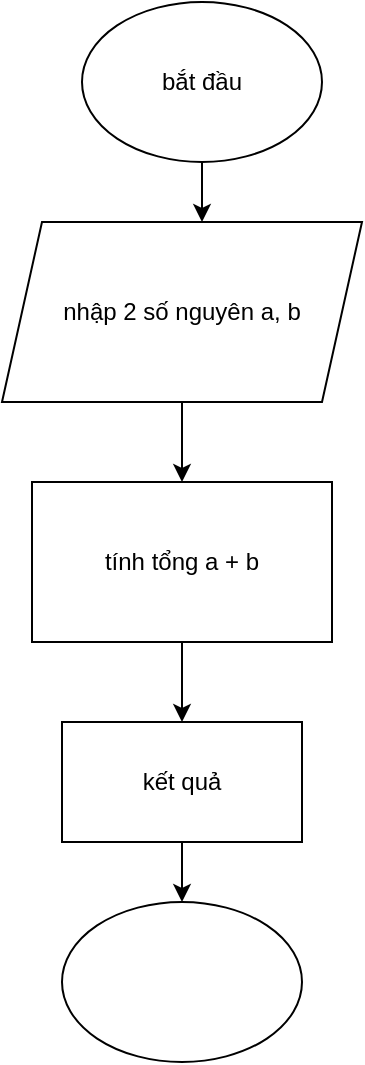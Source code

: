 <mxfile version="28.2.7">
  <diagram name="Trang-1" id="n2l8kIQzBQYOINg-zM32">
    <mxGraphModel dx="1042" dy="692" grid="1" gridSize="10" guides="1" tooltips="1" connect="1" arrows="1" fold="1" page="1" pageScale="1" pageWidth="827" pageHeight="1169" math="0" shadow="0">
      <root>
        <mxCell id="xhvXuannrQBQO4RMrvDz-0" />
        <mxCell id="xhvXuannrQBQO4RMrvDz-1" parent="xhvXuannrQBQO4RMrvDz-0" />
        <mxCell id="QgWrlgiO3IHt8RUZaehN-0" value="bắt đầu" style="ellipse;whiteSpace=wrap;html=1;" vertex="1" parent="xhvXuannrQBQO4RMrvDz-1">
          <mxGeometry x="320" y="20" width="120" height="80" as="geometry" />
        </mxCell>
        <mxCell id="QgWrlgiO3IHt8RUZaehN-1" value="" style="endArrow=classic;html=1;rounded=0;exitX=0.5;exitY=1;exitDx=0;exitDy=0;" edge="1" parent="xhvXuannrQBQO4RMrvDz-1" source="QgWrlgiO3IHt8RUZaehN-0">
          <mxGeometry width="50" height="50" relative="1" as="geometry">
            <mxPoint x="390" y="380" as="sourcePoint" />
            <mxPoint x="380" y="130" as="targetPoint" />
          </mxGeometry>
        </mxCell>
        <mxCell id="QgWrlgiO3IHt8RUZaehN-3" style="edgeStyle=orthogonalEdgeStyle;rounded=0;orthogonalLoop=1;jettySize=auto;html=1;exitX=0.5;exitY=1;exitDx=0;exitDy=0;" edge="1" parent="xhvXuannrQBQO4RMrvDz-1" source="QgWrlgiO3IHt8RUZaehN-2">
          <mxGeometry relative="1" as="geometry">
            <mxPoint x="370" y="260" as="targetPoint" />
          </mxGeometry>
        </mxCell>
        <mxCell id="QgWrlgiO3IHt8RUZaehN-2" value="nhập 2 số nguyên a, b" style="shape=parallelogram;perimeter=parallelogramPerimeter;whiteSpace=wrap;html=1;fixedSize=1;" vertex="1" parent="xhvXuannrQBQO4RMrvDz-1">
          <mxGeometry x="280" y="130" width="180" height="90" as="geometry" />
        </mxCell>
        <mxCell id="QgWrlgiO3IHt8RUZaehN-5" style="edgeStyle=orthogonalEdgeStyle;rounded=0;orthogonalLoop=1;jettySize=auto;html=1;exitX=0.5;exitY=1;exitDx=0;exitDy=0;" edge="1" parent="xhvXuannrQBQO4RMrvDz-1" source="QgWrlgiO3IHt8RUZaehN-4">
          <mxGeometry relative="1" as="geometry">
            <mxPoint x="370" y="380" as="targetPoint" />
          </mxGeometry>
        </mxCell>
        <mxCell id="QgWrlgiO3IHt8RUZaehN-4" value="tính tổng a + b" style="rounded=0;whiteSpace=wrap;html=1;" vertex="1" parent="xhvXuannrQBQO4RMrvDz-1">
          <mxGeometry x="295" y="260" width="150" height="80" as="geometry" />
        </mxCell>
        <mxCell id="QgWrlgiO3IHt8RUZaehN-8" style="edgeStyle=orthogonalEdgeStyle;rounded=0;orthogonalLoop=1;jettySize=auto;html=1;exitX=0.5;exitY=1;exitDx=0;exitDy=0;" edge="1" parent="xhvXuannrQBQO4RMrvDz-1" source="QgWrlgiO3IHt8RUZaehN-6">
          <mxGeometry relative="1" as="geometry">
            <mxPoint x="370" y="470" as="targetPoint" />
          </mxGeometry>
        </mxCell>
        <mxCell id="QgWrlgiO3IHt8RUZaehN-6" value="kết quả" style="rounded=0;whiteSpace=wrap;html=1;" vertex="1" parent="xhvXuannrQBQO4RMrvDz-1">
          <mxGeometry x="310" y="380" width="120" height="60" as="geometry" />
        </mxCell>
        <mxCell id="QgWrlgiO3IHt8RUZaehN-9" value="" style="ellipse;whiteSpace=wrap;html=1;" vertex="1" parent="xhvXuannrQBQO4RMrvDz-1">
          <mxGeometry x="310" y="470" width="120" height="80" as="geometry" />
        </mxCell>
      </root>
    </mxGraphModel>
  </diagram>
</mxfile>
